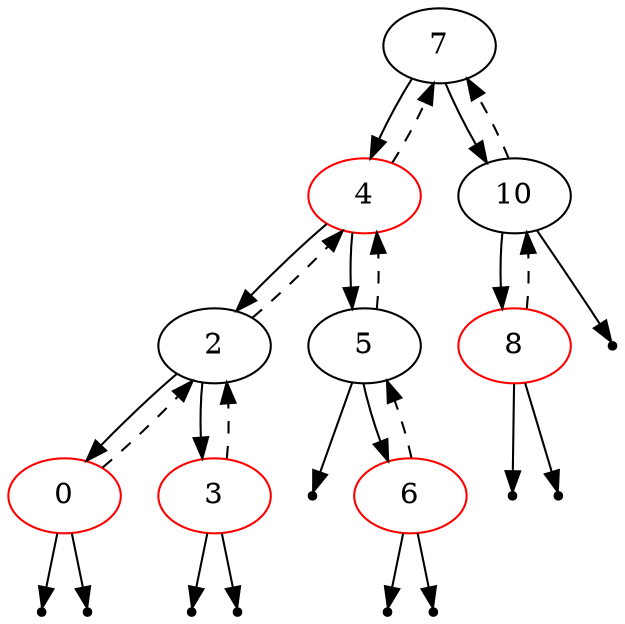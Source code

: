 digraph BST {
	 7 -> 4;
	 7 -> 10;
	 10 -> 7 [style=dashed];
	 10 -> 8;
	 null0 [shape=point];
	 10 -> null0;
	8 [color="red"];
	 8 -> 10 [style=dashed];
	 null1 [shape=point];
	 8 -> null1;
	 null2 [shape=point];
	 8 -> null2;
	4 [color="red"];
	 4 -> 7 [style=dashed];
	 4 -> 2;
	 4 -> 5;
	 5 -> 4 [style=dashed];
	 null3 [shape=point];
	 5 -> null3;
	 5 -> 6;
	6 [color="red"];
	 6 -> 5 [style=dashed];
	 null4 [shape=point];
	 6 -> null4;
	 null5 [shape=point];
	 6 -> null5;
	 2 -> 4 [style=dashed];
	 2 -> 0;
	 2 -> 3;
	3 [color="red"];
	 3 -> 2 [style=dashed];
	 null6 [shape=point];
	 3 -> null6;
	 null7 [shape=point];
	 3 -> null7;
	0 [color="red"];
	 0 -> 2 [style=dashed];
	 null8 [shape=point];
	 0 -> null8;
	 null9 [shape=point];
	 0 -> null9;
}

